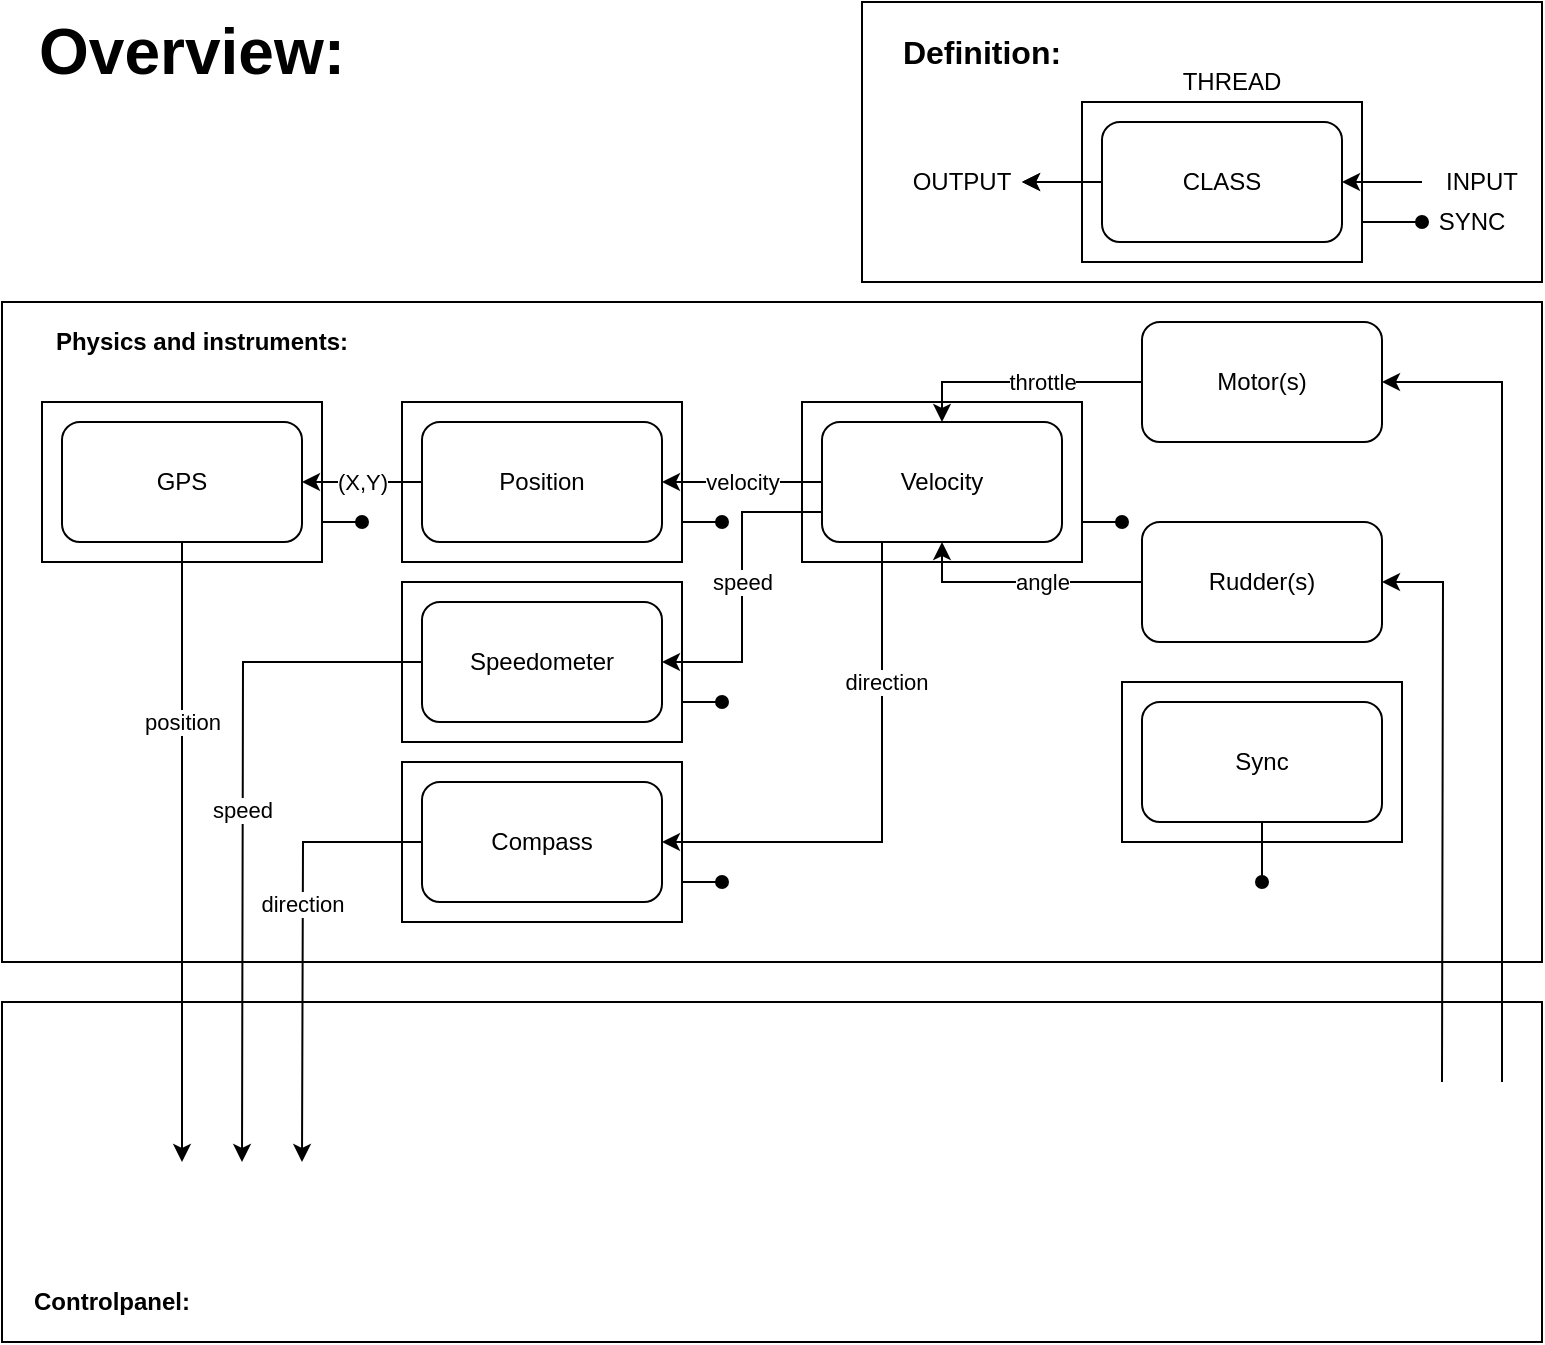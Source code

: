 <mxfile version="13.6.4" type="github">
  <diagram id="AU5qfzzmxcxvSxv4nViD" name="Page-1">
    <mxGraphModel dx="2444" dy="1986" grid="1" gridSize="10" guides="1" tooltips="1" connect="1" arrows="1" fold="1" page="1" pageScale="1" pageWidth="850" pageHeight="1100" math="0" shadow="0">
      <root>
        <mxCell id="0" />
        <mxCell id="1" parent="0" />
        <mxCell id="cy3KbnZWKvAGtibyREPJ-79" value="" style="rounded=0;whiteSpace=wrap;html=1;strokeColor=#000000;fillColor=none;" vertex="1" parent="1">
          <mxGeometry x="420" y="-100" width="340" height="140" as="geometry" />
        </mxCell>
        <mxCell id="cy3KbnZWKvAGtibyREPJ-66" value="" style="rounded=0;whiteSpace=wrap;html=1;fontColor=#333333;fillColor=none;" vertex="1" parent="1">
          <mxGeometry x="-10" y="50" width="770" height="330" as="geometry" />
        </mxCell>
        <mxCell id="cy3KbnZWKvAGtibyREPJ-4" value="Sync" style="rounded=1;whiteSpace=wrap;html=1;fillColor=none;" vertex="1" parent="1">
          <mxGeometry x="560" y="250" width="120" height="60" as="geometry" />
        </mxCell>
        <mxCell id="cy3KbnZWKvAGtibyREPJ-5" value="CLASS" style="rounded=1;whiteSpace=wrap;html=1;fillColor=none;" vertex="1" parent="1">
          <mxGeometry x="540" y="-40" width="120" height="60" as="geometry" />
        </mxCell>
        <mxCell id="cy3KbnZWKvAGtibyREPJ-6" value="" style="endArrow=classic;html=1;entryX=1;entryY=0.5;entryDx=0;entryDy=0;exitX=0;exitY=0.5;exitDx=0;exitDy=0;" edge="1" parent="1" target="cy3KbnZWKvAGtibyREPJ-5">
          <mxGeometry width="50" height="50" relative="1" as="geometry">
            <mxPoint x="700.0" y="-10" as="sourcePoint" />
            <mxPoint x="760" y="-40" as="targetPoint" />
          </mxGeometry>
        </mxCell>
        <mxCell id="cy3KbnZWKvAGtibyREPJ-7" value="INPUT" style="text;html=1;strokeColor=none;fillColor=none;align=center;verticalAlign=middle;whiteSpace=wrap;rounded=0;" vertex="1" parent="1">
          <mxGeometry x="705" y="-20" width="50" height="20" as="geometry" />
        </mxCell>
        <mxCell id="cy3KbnZWKvAGtibyREPJ-10" value="" style="endArrow=classic;html=1;exitX=0;exitY=0.5;exitDx=0;exitDy=0;" edge="1" parent="1" source="cy3KbnZWKvAGtibyREPJ-5">
          <mxGeometry width="50" height="50" relative="1" as="geometry">
            <mxPoint x="490" y="70" as="sourcePoint" />
            <mxPoint x="500" y="-10" as="targetPoint" />
          </mxGeometry>
        </mxCell>
        <mxCell id="cy3KbnZWKvAGtibyREPJ-72" value="" style="edgeStyle=orthogonalEdgeStyle;rounded=0;orthogonalLoop=1;jettySize=auto;html=1;startArrow=classic;startFill=1;endArrow=none;endFill=0;" edge="1" parent="1" source="cy3KbnZWKvAGtibyREPJ-11" target="cy3KbnZWKvAGtibyREPJ-12">
          <mxGeometry relative="1" as="geometry" />
        </mxCell>
        <mxCell id="cy3KbnZWKvAGtibyREPJ-11" value="OUTPUT" style="text;html=1;strokeColor=none;fillColor=none;align=center;verticalAlign=middle;whiteSpace=wrap;rounded=0;" vertex="1" parent="1">
          <mxGeometry x="440" y="-20" width="60" height="20" as="geometry" />
        </mxCell>
        <mxCell id="cy3KbnZWKvAGtibyREPJ-60" style="edgeStyle=orthogonalEdgeStyle;rounded=0;orthogonalLoop=1;jettySize=auto;html=1;exitX=1;exitY=0.75;exitDx=0;exitDy=0;endArrow=oval;endFill=1;" edge="1" parent="1" source="cy3KbnZWKvAGtibyREPJ-12">
          <mxGeometry relative="1" as="geometry">
            <mxPoint x="700" y="10" as="targetPoint" />
          </mxGeometry>
        </mxCell>
        <mxCell id="cy3KbnZWKvAGtibyREPJ-12" value="" style="rounded=0;whiteSpace=wrap;html=1;fillColor=none;" vertex="1" parent="1">
          <mxGeometry x="530" y="-50" width="140" height="80" as="geometry" />
        </mxCell>
        <mxCell id="cy3KbnZWKvAGtibyREPJ-13" value="THREAD" style="text;html=1;strokeColor=none;fillColor=none;align=center;verticalAlign=middle;whiteSpace=wrap;rounded=0;" vertex="1" parent="1">
          <mxGeometry x="580" y="-70" width="50" height="20" as="geometry" />
        </mxCell>
        <mxCell id="cy3KbnZWKvAGtibyREPJ-16" value="&lt;font size=&quot;1&quot;&gt;&lt;b style=&quot;font-size: 16px&quot;&gt;Definition:&lt;/b&gt;&lt;/font&gt;" style="text;html=1;strokeColor=none;fillColor=none;align=center;verticalAlign=middle;whiteSpace=wrap;rounded=0;" vertex="1" parent="1">
          <mxGeometry x="430" y="-90" width="100" height="30" as="geometry" />
        </mxCell>
        <mxCell id="cy3KbnZWKvAGtibyREPJ-17" value="" style="endArrow=oval;html=1;exitX=0.5;exitY=1;exitDx=0;exitDy=0;endFill=1;" edge="1" parent="1" source="cy3KbnZWKvAGtibyREPJ-4">
          <mxGeometry width="50" height="50" relative="1" as="geometry">
            <mxPoint x="630" y="390" as="sourcePoint" />
            <mxPoint x="620" y="340" as="targetPoint" />
          </mxGeometry>
        </mxCell>
        <mxCell id="cy3KbnZWKvAGtibyREPJ-31" style="edgeStyle=orthogonalEdgeStyle;rounded=0;orthogonalLoop=1;jettySize=auto;html=1;exitX=0;exitY=0.5;exitDx=0;exitDy=0;entryX=1;entryY=0.5;entryDx=0;entryDy=0;endArrow=classic;endFill=1;" edge="1" parent="1" source="cy3KbnZWKvAGtibyREPJ-18" target="cy3KbnZWKvAGtibyREPJ-27">
          <mxGeometry relative="1" as="geometry">
            <Array as="points">
              <mxPoint x="370" y="140" />
              <mxPoint x="370" y="140" />
            </Array>
          </mxGeometry>
        </mxCell>
        <mxCell id="cy3KbnZWKvAGtibyREPJ-32" value="velocity" style="edgeLabel;html=1;align=center;verticalAlign=middle;resizable=0;points=[];" vertex="1" connectable="0" parent="cy3KbnZWKvAGtibyREPJ-31">
          <mxGeometry x="-0.231" relative="1" as="geometry">
            <mxPoint x="-9.2" as="offset" />
          </mxGeometry>
        </mxCell>
        <mxCell id="cy3KbnZWKvAGtibyREPJ-40" style="edgeStyle=orthogonalEdgeStyle;rounded=0;orthogonalLoop=1;jettySize=auto;html=1;exitX=0;exitY=0.75;exitDx=0;exitDy=0;entryX=1;entryY=0.5;entryDx=0;entryDy=0;endArrow=classic;endFill=1;" edge="1" parent="1" source="cy3KbnZWKvAGtibyREPJ-18" target="cy3KbnZWKvAGtibyREPJ-37">
          <mxGeometry relative="1" as="geometry" />
        </mxCell>
        <mxCell id="cy3KbnZWKvAGtibyREPJ-42" value="speed" style="edgeLabel;html=1;align=center;verticalAlign=middle;resizable=0;points=[];" vertex="1" connectable="0" parent="cy3KbnZWKvAGtibyREPJ-40">
          <mxGeometry x="-0.136" y="-2" relative="1" as="geometry">
            <mxPoint x="2" y="8.2" as="offset" />
          </mxGeometry>
        </mxCell>
        <mxCell id="cy3KbnZWKvAGtibyREPJ-18" value="Velocity" style="rounded=1;whiteSpace=wrap;html=1;fillColor=none;" vertex="1" parent="1">
          <mxGeometry x="400" y="110" width="120" height="60" as="geometry" />
        </mxCell>
        <mxCell id="cy3KbnZWKvAGtibyREPJ-22" style="edgeStyle=orthogonalEdgeStyle;rounded=0;orthogonalLoop=1;jettySize=auto;html=1;exitX=0;exitY=0.5;exitDx=0;exitDy=0;entryX=0.5;entryY=0;entryDx=0;entryDy=0;endArrow=classic;endFill=1;" edge="1" parent="1" source="cy3KbnZWKvAGtibyREPJ-19" target="cy3KbnZWKvAGtibyREPJ-18">
          <mxGeometry relative="1" as="geometry" />
        </mxCell>
        <mxCell id="cy3KbnZWKvAGtibyREPJ-25" value="throttle" style="edgeLabel;html=1;align=center;verticalAlign=middle;resizable=0;points=[];" vertex="1" connectable="0" parent="cy3KbnZWKvAGtibyREPJ-22">
          <mxGeometry x="0.033" relative="1" as="geometry">
            <mxPoint x="12" as="offset" />
          </mxGeometry>
        </mxCell>
        <mxCell id="cy3KbnZWKvAGtibyREPJ-19" value="Motor(s)" style="rounded=1;whiteSpace=wrap;html=1;fillColor=none;" vertex="1" parent="1">
          <mxGeometry x="560" y="60" width="120" height="60" as="geometry" />
        </mxCell>
        <mxCell id="cy3KbnZWKvAGtibyREPJ-23" style="edgeStyle=orthogonalEdgeStyle;rounded=0;orthogonalLoop=1;jettySize=auto;html=1;exitX=0;exitY=0.5;exitDx=0;exitDy=0;entryX=0.5;entryY=1;entryDx=0;entryDy=0;endArrow=classic;endFill=1;" edge="1" parent="1" source="cy3KbnZWKvAGtibyREPJ-21" target="cy3KbnZWKvAGtibyREPJ-18">
          <mxGeometry relative="1" as="geometry" />
        </mxCell>
        <mxCell id="cy3KbnZWKvAGtibyREPJ-26" value="angle" style="edgeLabel;html=1;align=center;verticalAlign=middle;resizable=0;points=[];" vertex="1" connectable="0" parent="cy3KbnZWKvAGtibyREPJ-23">
          <mxGeometry x="0.017" y="3" relative="1" as="geometry">
            <mxPoint x="11.2" y="-3" as="offset" />
          </mxGeometry>
        </mxCell>
        <mxCell id="cy3KbnZWKvAGtibyREPJ-64" style="edgeStyle=orthogonalEdgeStyle;rounded=0;orthogonalLoop=1;jettySize=auto;html=1;exitX=1;exitY=0.5;exitDx=0;exitDy=0;endArrow=none;endFill=0;startArrow=classic;startFill=1;" edge="1" parent="1" source="cy3KbnZWKvAGtibyREPJ-21">
          <mxGeometry relative="1" as="geometry">
            <mxPoint x="710" y="440" as="targetPoint" />
          </mxGeometry>
        </mxCell>
        <mxCell id="cy3KbnZWKvAGtibyREPJ-21" value="Rudder(s)" style="rounded=1;whiteSpace=wrap;html=1;fillColor=none;" vertex="1" parent="1">
          <mxGeometry x="560" y="160" width="120" height="60" as="geometry" />
        </mxCell>
        <mxCell id="cy3KbnZWKvAGtibyREPJ-45" style="edgeStyle=orthogonalEdgeStyle;rounded=0;orthogonalLoop=1;jettySize=auto;html=1;exitX=0;exitY=0.5;exitDx=0;exitDy=0;entryX=1;entryY=0.5;entryDx=0;entryDy=0;endArrow=classic;endFill=1;" edge="1" parent="1" source="cy3KbnZWKvAGtibyREPJ-27" target="cy3KbnZWKvAGtibyREPJ-44">
          <mxGeometry relative="1" as="geometry">
            <Array as="points">
              <mxPoint x="160" y="140" />
              <mxPoint x="160" y="140" />
            </Array>
          </mxGeometry>
        </mxCell>
        <mxCell id="cy3KbnZWKvAGtibyREPJ-51" value="(X,Y)" style="edgeLabel;html=1;align=center;verticalAlign=middle;resizable=0;points=[];" vertex="1" connectable="0" parent="cy3KbnZWKvAGtibyREPJ-45">
          <mxGeometry x="0.333" y="-14" relative="1" as="geometry">
            <mxPoint x="10" y="14" as="offset" />
          </mxGeometry>
        </mxCell>
        <mxCell id="cy3KbnZWKvAGtibyREPJ-27" value="Position" style="rounded=1;whiteSpace=wrap;html=1;fillColor=none;" vertex="1" parent="1">
          <mxGeometry x="200" y="110" width="120" height="60" as="geometry" />
        </mxCell>
        <mxCell id="cy3KbnZWKvAGtibyREPJ-56" style="edgeStyle=orthogonalEdgeStyle;rounded=0;orthogonalLoop=1;jettySize=auto;html=1;exitX=1;exitY=0.75;exitDx=0;exitDy=0;endArrow=oval;endFill=1;" edge="1" parent="1" source="cy3KbnZWKvAGtibyREPJ-28">
          <mxGeometry relative="1" as="geometry">
            <mxPoint x="350" y="160.333" as="targetPoint" />
          </mxGeometry>
        </mxCell>
        <mxCell id="cy3KbnZWKvAGtibyREPJ-28" value="" style="rounded=0;whiteSpace=wrap;html=1;fillColor=none;" vertex="1" parent="1">
          <mxGeometry x="190" y="100" width="140" height="80" as="geometry" />
        </mxCell>
        <mxCell id="cy3KbnZWKvAGtibyREPJ-57" style="edgeStyle=orthogonalEdgeStyle;rounded=0;orthogonalLoop=1;jettySize=auto;html=1;exitX=1;exitY=0.75;exitDx=0;exitDy=0;endArrow=oval;endFill=1;" edge="1" parent="1" source="cy3KbnZWKvAGtibyREPJ-29">
          <mxGeometry relative="1" as="geometry">
            <mxPoint x="350" y="250.333" as="targetPoint" />
          </mxGeometry>
        </mxCell>
        <mxCell id="cy3KbnZWKvAGtibyREPJ-29" value="" style="rounded=0;whiteSpace=wrap;html=1;fillColor=none;" vertex="1" parent="1">
          <mxGeometry x="190" y="190" width="140" height="80" as="geometry" />
        </mxCell>
        <mxCell id="cy3KbnZWKvAGtibyREPJ-59" style="edgeStyle=orthogonalEdgeStyle;rounded=0;orthogonalLoop=1;jettySize=auto;html=1;exitX=1;exitY=0.75;exitDx=0;exitDy=0;endArrow=oval;endFill=1;" edge="1" parent="1" source="cy3KbnZWKvAGtibyREPJ-34">
          <mxGeometry relative="1" as="geometry">
            <mxPoint x="550" y="160.333" as="targetPoint" />
          </mxGeometry>
        </mxCell>
        <mxCell id="cy3KbnZWKvAGtibyREPJ-34" value="" style="rounded=0;whiteSpace=wrap;html=1;fillColor=none;" vertex="1" parent="1">
          <mxGeometry x="390" y="100" width="140" height="80" as="geometry" />
        </mxCell>
        <mxCell id="cy3KbnZWKvAGtibyREPJ-47" style="edgeStyle=orthogonalEdgeStyle;rounded=0;orthogonalLoop=1;jettySize=auto;html=1;exitX=0;exitY=0.5;exitDx=0;exitDy=0;endArrow=classic;endFill=1;" edge="1" parent="1" source="cy3KbnZWKvAGtibyREPJ-37">
          <mxGeometry relative="1" as="geometry">
            <mxPoint x="110" y="480" as="targetPoint" />
          </mxGeometry>
        </mxCell>
        <mxCell id="cy3KbnZWKvAGtibyREPJ-53" value="speed" style="edgeLabel;html=1;align=center;verticalAlign=middle;resizable=0;points=[];rotation=0;" vertex="1" connectable="0" parent="cy3KbnZWKvAGtibyREPJ-47">
          <mxGeometry x="0.629" relative="1" as="geometry">
            <mxPoint y="-113.33" as="offset" />
          </mxGeometry>
        </mxCell>
        <mxCell id="cy3KbnZWKvAGtibyREPJ-37" value="Speedometer" style="rounded=1;whiteSpace=wrap;html=1;fillColor=none;" vertex="1" parent="1">
          <mxGeometry x="200" y="200" width="120" height="60" as="geometry" />
        </mxCell>
        <mxCell id="cy3KbnZWKvAGtibyREPJ-48" style="edgeStyle=orthogonalEdgeStyle;rounded=0;orthogonalLoop=1;jettySize=auto;html=1;exitX=0;exitY=0.5;exitDx=0;exitDy=0;endArrow=classic;endFill=1;" edge="1" parent="1" source="cy3KbnZWKvAGtibyREPJ-38">
          <mxGeometry relative="1" as="geometry">
            <mxPoint x="140" y="480" as="targetPoint" />
          </mxGeometry>
        </mxCell>
        <mxCell id="cy3KbnZWKvAGtibyREPJ-54" value="direction" style="edgeLabel;html=1;align=center;verticalAlign=middle;resizable=0;points=[];" vertex="1" connectable="0" parent="cy3KbnZWKvAGtibyREPJ-48">
          <mxGeometry x="0.7" relative="1" as="geometry">
            <mxPoint y="-96.67" as="offset" />
          </mxGeometry>
        </mxCell>
        <mxCell id="cy3KbnZWKvAGtibyREPJ-38" value="Compass" style="rounded=1;whiteSpace=wrap;html=1;fillColor=none;" vertex="1" parent="1">
          <mxGeometry x="200" y="290" width="120" height="60" as="geometry" />
        </mxCell>
        <mxCell id="cy3KbnZWKvAGtibyREPJ-39" value="" style="endArrow=classic;html=1;exitX=0.25;exitY=1;exitDx=0;exitDy=0;entryX=1;entryY=0.5;entryDx=0;entryDy=0;rounded=0;" edge="1" parent="1" source="cy3KbnZWKvAGtibyREPJ-18" target="cy3KbnZWKvAGtibyREPJ-38">
          <mxGeometry width="50" height="50" relative="1" as="geometry">
            <mxPoint x="400" y="290" as="sourcePoint" />
            <mxPoint x="450" y="240" as="targetPoint" />
            <Array as="points">
              <mxPoint x="430" y="320" />
            </Array>
          </mxGeometry>
        </mxCell>
        <mxCell id="cy3KbnZWKvAGtibyREPJ-43" value="direction" style="edgeLabel;html=1;align=center;verticalAlign=middle;resizable=0;points=[];" vertex="1" connectable="0" parent="cy3KbnZWKvAGtibyREPJ-39">
          <mxGeometry x="-0.246" y="2" relative="1" as="geometry">
            <mxPoint y="-28" as="offset" />
          </mxGeometry>
        </mxCell>
        <mxCell id="cy3KbnZWKvAGtibyREPJ-58" style="edgeStyle=orthogonalEdgeStyle;rounded=0;orthogonalLoop=1;jettySize=auto;html=1;exitX=1;exitY=0.75;exitDx=0;exitDy=0;endArrow=oval;endFill=1;" edge="1" parent="1" source="cy3KbnZWKvAGtibyREPJ-41">
          <mxGeometry relative="1" as="geometry">
            <mxPoint x="350" y="340.333" as="targetPoint" />
          </mxGeometry>
        </mxCell>
        <mxCell id="cy3KbnZWKvAGtibyREPJ-41" value="" style="rounded=0;whiteSpace=wrap;html=1;fillColor=none;" vertex="1" parent="1">
          <mxGeometry x="190" y="280" width="140" height="80" as="geometry" />
        </mxCell>
        <mxCell id="cy3KbnZWKvAGtibyREPJ-46" style="edgeStyle=orthogonalEdgeStyle;rounded=0;orthogonalLoop=1;jettySize=auto;html=1;exitX=0.5;exitY=1;exitDx=0;exitDy=0;endArrow=classic;endFill=1;" edge="1" parent="1" source="cy3KbnZWKvAGtibyREPJ-44">
          <mxGeometry relative="1" as="geometry">
            <mxPoint x="80" y="480" as="targetPoint" />
          </mxGeometry>
        </mxCell>
        <mxCell id="cy3KbnZWKvAGtibyREPJ-52" value="position" style="edgeLabel;html=1;align=center;verticalAlign=middle;resizable=0;points=[];" vertex="1" connectable="0" parent="cy3KbnZWKvAGtibyREPJ-46">
          <mxGeometry x="-0.205" relative="1" as="geometry">
            <mxPoint y="-33.33" as="offset" />
          </mxGeometry>
        </mxCell>
        <mxCell id="cy3KbnZWKvAGtibyREPJ-44" value="GPS" style="rounded=1;whiteSpace=wrap;html=1;fillColor=none;" vertex="1" parent="1">
          <mxGeometry x="20" y="110" width="120" height="60" as="geometry" />
        </mxCell>
        <mxCell id="cy3KbnZWKvAGtibyREPJ-49" value="" style="rounded=0;whiteSpace=wrap;html=1;fillColor=none;" vertex="1" parent="1">
          <mxGeometry x="10" y="100" width="140" height="80" as="geometry" />
        </mxCell>
        <mxCell id="cy3KbnZWKvAGtibyREPJ-55" value="" style="endArrow=oval;html=1;endFill=1;exitX=1;exitY=0.75;exitDx=0;exitDy=0;" edge="1" parent="1" source="cy3KbnZWKvAGtibyREPJ-49">
          <mxGeometry width="50" height="50" relative="1" as="geometry">
            <mxPoint x="160" y="170" as="sourcePoint" />
            <mxPoint x="170" y="160" as="targetPoint" />
          </mxGeometry>
        </mxCell>
        <mxCell id="cy3KbnZWKvAGtibyREPJ-61" value="SYNC" style="text;html=1;strokeColor=none;fillColor=none;align=center;verticalAlign=middle;whiteSpace=wrap;rounded=0;" vertex="1" parent="1">
          <mxGeometry x="705" width="40" height="20" as="geometry" />
        </mxCell>
        <mxCell id="cy3KbnZWKvAGtibyREPJ-62" value="" style="rounded=0;whiteSpace=wrap;html=1;fillColor=none;" vertex="1" parent="1">
          <mxGeometry x="550" y="240" width="140" height="80" as="geometry" />
        </mxCell>
        <mxCell id="cy3KbnZWKvAGtibyREPJ-63" value="" style="endArrow=classic;html=1;entryX=1;entryY=0.5;entryDx=0;entryDy=0;rounded=0;" edge="1" parent="1" target="cy3KbnZWKvAGtibyREPJ-19">
          <mxGeometry width="50" height="50" relative="1" as="geometry">
            <mxPoint x="740" y="440" as="sourcePoint" />
            <mxPoint x="760" y="350" as="targetPoint" />
            <Array as="points">
              <mxPoint x="740" y="90" />
            </Array>
          </mxGeometry>
        </mxCell>
        <mxCell id="cy3KbnZWKvAGtibyREPJ-68" value="&lt;b&gt;Physics and instruments:&lt;/b&gt;" style="text;html=1;strokeColor=none;fillColor=none;align=center;verticalAlign=middle;whiteSpace=wrap;rounded=0;" vertex="1" parent="1">
          <mxGeometry y="60" width="180" height="20" as="geometry" />
        </mxCell>
        <mxCell id="cy3KbnZWKvAGtibyREPJ-69" value="" style="rounded=0;whiteSpace=wrap;html=1;strokeColor=#000000;fillColor=none;" vertex="1" parent="1">
          <mxGeometry x="-10" y="400" width="770" height="170" as="geometry" />
        </mxCell>
        <mxCell id="cy3KbnZWKvAGtibyREPJ-70" value="&lt;b&gt;Controlpanel:&lt;/b&gt;" style="text;html=1;strokeColor=none;fillColor=none;align=center;verticalAlign=middle;whiteSpace=wrap;rounded=0;" vertex="1" parent="1">
          <mxGeometry y="540" width="90" height="20" as="geometry" />
        </mxCell>
        <mxCell id="cy3KbnZWKvAGtibyREPJ-78" value="&lt;b&gt;&lt;font style=&quot;font-size: 32px&quot;&gt;Overview:&lt;/font&gt;&lt;/b&gt;" style="text;html=1;strokeColor=none;fillColor=none;align=center;verticalAlign=middle;whiteSpace=wrap;rounded=0;" vertex="1" parent="1">
          <mxGeometry x="-10" y="-90" width="190" height="30" as="geometry" />
        </mxCell>
      </root>
    </mxGraphModel>
  </diagram>
</mxfile>
